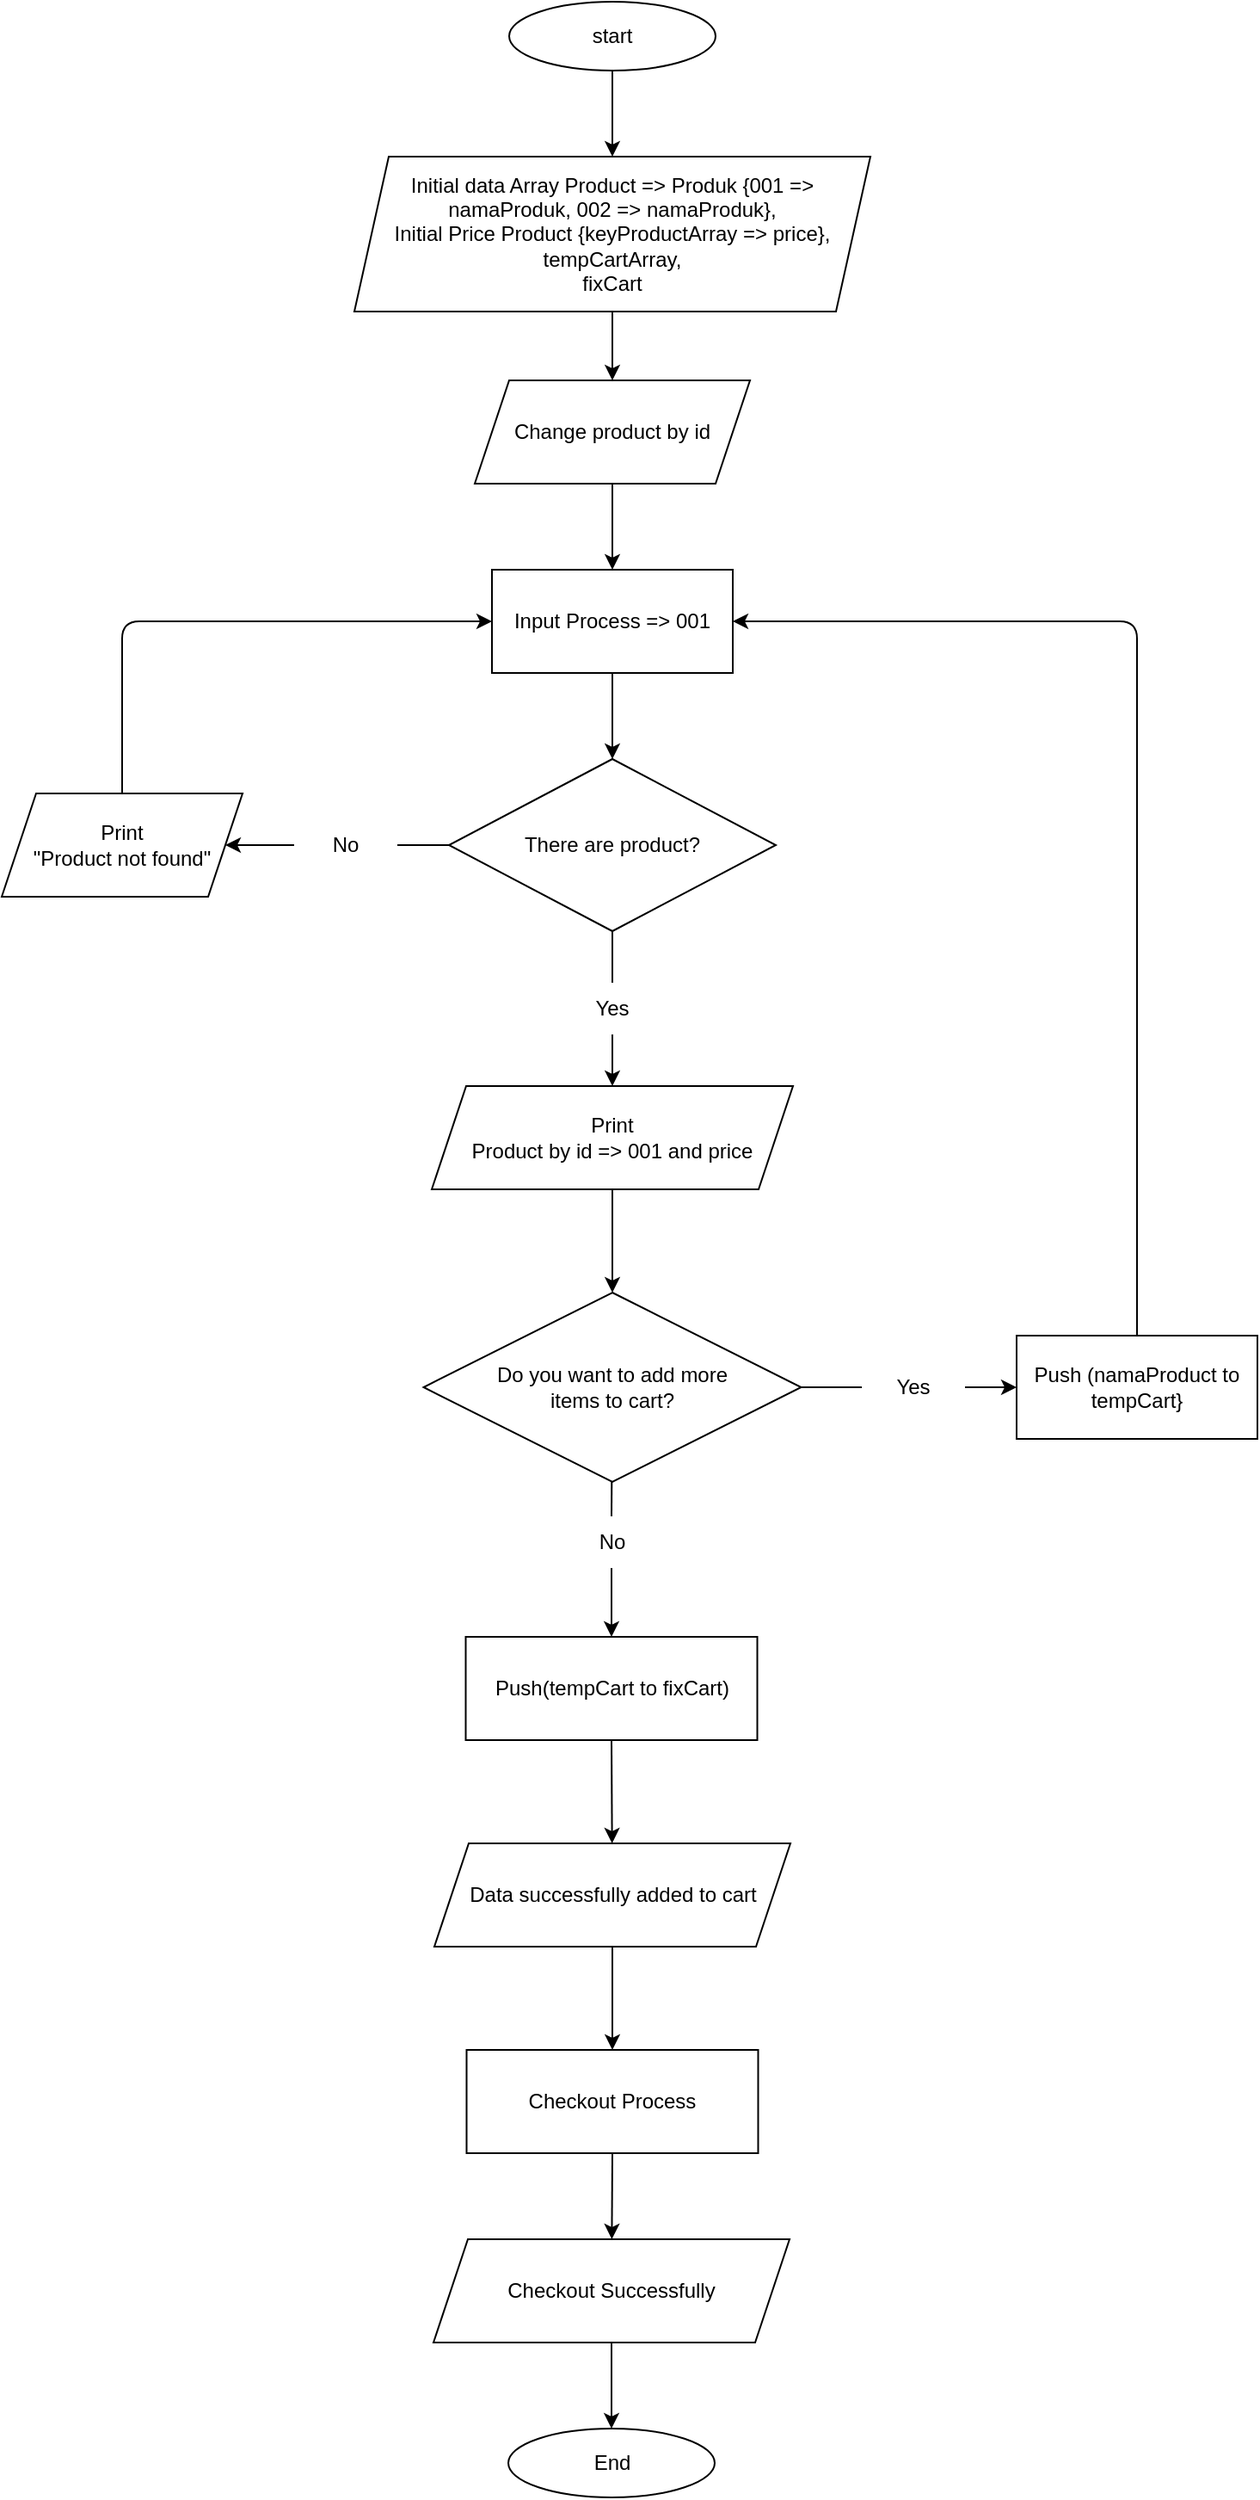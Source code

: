 <mxfile>
    <diagram id="nsD5o0w2wzJ9wr4dZbyv" name="Page-1">
        <mxGraphModel dx="688" dy="350" grid="1" gridSize="10" guides="1" tooltips="1" connect="1" arrows="1" fold="1" page="1" pageScale="1" pageWidth="1169" pageHeight="1654" math="0" shadow="0">
            <root>
                <mxCell id="0"/>
                <mxCell id="1" parent="0"/>
                <mxCell id="27" style="edgeStyle=none;html=1;" edge="1" parent="1" source="2" target="3">
                    <mxGeometry relative="1" as="geometry"/>
                </mxCell>
                <mxCell id="2" value="start" style="ellipse;whiteSpace=wrap;html=1;" vertex="1" parent="1">
                    <mxGeometry x="525" y="50" width="120" height="40" as="geometry"/>
                </mxCell>
                <mxCell id="11" style="edgeStyle=none;html=1;exitX=0.5;exitY=1;exitDx=0;exitDy=0;entryX=0.5;entryY=0;entryDx=0;entryDy=0;" edge="1" parent="1" source="3" target="4">
                    <mxGeometry relative="1" as="geometry"/>
                </mxCell>
                <mxCell id="3" value="Initial data Array Product =&amp;gt; Produk {001 =&amp;gt; namaProduk, 002 =&amp;gt; namaProduk},&lt;br&gt;Initial Price Product {keyProductArray =&amp;gt; price},&lt;br&gt;tempCartArray,&lt;br&gt;fixCart" style="shape=parallelogram;perimeter=parallelogramPerimeter;whiteSpace=wrap;html=1;fixedSize=1;" vertex="1" parent="1">
                    <mxGeometry x="435" y="140" width="300" height="90" as="geometry"/>
                </mxCell>
                <mxCell id="12" style="edgeStyle=none;html=1;exitX=0.5;exitY=1;exitDx=0;exitDy=0;entryX=0.5;entryY=0;entryDx=0;entryDy=0;" edge="1" parent="1" source="4" target="5">
                    <mxGeometry relative="1" as="geometry"/>
                </mxCell>
                <mxCell id="4" value="Change product by id" style="shape=parallelogram;perimeter=parallelogramPerimeter;whiteSpace=wrap;html=1;fixedSize=1;" vertex="1" parent="1">
                    <mxGeometry x="505" y="270" width="160" height="60" as="geometry"/>
                </mxCell>
                <mxCell id="13" style="edgeStyle=none;html=1;exitX=0.5;exitY=1;exitDx=0;exitDy=0;" edge="1" parent="1" source="5" target="6">
                    <mxGeometry relative="1" as="geometry"/>
                </mxCell>
                <mxCell id="5" value="Input Process =&amp;gt; 001" style="rounded=0;whiteSpace=wrap;html=1;" vertex="1" parent="1">
                    <mxGeometry x="515" y="380" width="140" height="60" as="geometry"/>
                </mxCell>
                <mxCell id="9" style="edgeStyle=none;html=1;exitX=0;exitY=0.5;exitDx=0;exitDy=0;startArrow=none;" edge="1" parent="1" source="14" target="8">
                    <mxGeometry relative="1" as="geometry"/>
                </mxCell>
                <mxCell id="17" style="edgeStyle=none;html=1;startArrow=none;" edge="1" parent="1" source="18" target="16">
                    <mxGeometry relative="1" as="geometry"/>
                </mxCell>
                <mxCell id="6" value="There are product?" style="rhombus;whiteSpace=wrap;html=1;" vertex="1" parent="1">
                    <mxGeometry x="490" y="490" width="190" height="100" as="geometry"/>
                </mxCell>
                <mxCell id="10" style="edgeStyle=none;html=1;exitX=0.5;exitY=0;exitDx=0;exitDy=0;entryX=0;entryY=0.5;entryDx=0;entryDy=0;" edge="1" parent="1" source="8" target="5">
                    <mxGeometry relative="1" as="geometry">
                        <Array as="points">
                            <mxPoint x="300" y="410"/>
                        </Array>
                    </mxGeometry>
                </mxCell>
                <mxCell id="8" value="Print&lt;br&gt;&quot;Product not found&quot;" style="shape=parallelogram;perimeter=parallelogramPerimeter;whiteSpace=wrap;html=1;fixedSize=1;" vertex="1" parent="1">
                    <mxGeometry x="230" y="510" width="140" height="60" as="geometry"/>
                </mxCell>
                <mxCell id="14" value="No" style="text;html=1;strokeColor=none;fillColor=none;align=center;verticalAlign=middle;whiteSpace=wrap;rounded=0;" vertex="1" parent="1">
                    <mxGeometry x="400" y="525" width="60" height="30" as="geometry"/>
                </mxCell>
                <mxCell id="15" value="" style="edgeStyle=none;html=1;exitX=0;exitY=0.5;exitDx=0;exitDy=0;endArrow=none;" edge="1" parent="1" source="6" target="14">
                    <mxGeometry relative="1" as="geometry">
                        <mxPoint x="490" y="540" as="sourcePoint"/>
                        <mxPoint x="400" y="540" as="targetPoint"/>
                    </mxGeometry>
                </mxCell>
                <mxCell id="21" style="edgeStyle=none;html=1;exitX=0.5;exitY=1;exitDx=0;exitDy=0;" edge="1" parent="1" source="16" target="20">
                    <mxGeometry relative="1" as="geometry"/>
                </mxCell>
                <mxCell id="16" value="Print&lt;br&gt;Product by id =&amp;gt; 001 and price" style="shape=parallelogram;perimeter=parallelogramPerimeter;whiteSpace=wrap;html=1;fixedSize=1;" vertex="1" parent="1">
                    <mxGeometry x="480" y="680" width="210" height="60" as="geometry"/>
                </mxCell>
                <mxCell id="18" value="Yes" style="text;html=1;strokeColor=none;fillColor=none;align=center;verticalAlign=middle;whiteSpace=wrap;rounded=0;" vertex="1" parent="1">
                    <mxGeometry x="555" y="620" width="60" height="30" as="geometry"/>
                </mxCell>
                <mxCell id="19" value="" style="edgeStyle=none;html=1;endArrow=none;" edge="1" parent="1" source="6" target="18">
                    <mxGeometry relative="1" as="geometry">
                        <mxPoint x="584.853" y="589.923" as="sourcePoint"/>
                        <mxPoint x="584.588" y="680" as="targetPoint"/>
                    </mxGeometry>
                </mxCell>
                <mxCell id="23" style="edgeStyle=none;html=1;exitX=1;exitY=0.5;exitDx=0;exitDy=0;startArrow=none;" edge="1" parent="1" source="24" target="22">
                    <mxGeometry relative="1" as="geometry"/>
                </mxCell>
                <mxCell id="29" style="edgeStyle=none;html=1;entryX=0.5;entryY=0;entryDx=0;entryDy=0;startArrow=none;" edge="1" parent="1" source="30" target="32">
                    <mxGeometry relative="1" as="geometry"/>
                </mxCell>
                <mxCell id="20" value="Do you want to add more &lt;br&gt;items to cart?" style="rhombus;whiteSpace=wrap;html=1;" vertex="1" parent="1">
                    <mxGeometry x="475.25" y="800" width="219.5" height="110" as="geometry"/>
                </mxCell>
                <mxCell id="22" value="Push (namaProduct to tempCart}" style="rounded=0;whiteSpace=wrap;html=1;" vertex="1" parent="1">
                    <mxGeometry x="820" y="825" width="140" height="60" as="geometry"/>
                </mxCell>
                <mxCell id="24" value="Yes" style="text;html=1;strokeColor=none;fillColor=none;align=center;verticalAlign=middle;whiteSpace=wrap;rounded=0;" vertex="1" parent="1">
                    <mxGeometry x="730" y="840" width="60" height="30" as="geometry"/>
                </mxCell>
                <mxCell id="25" value="" style="edgeStyle=none;html=1;exitX=1;exitY=0.5;exitDx=0;exitDy=0;endArrow=none;" edge="1" parent="1" source="20" target="24">
                    <mxGeometry relative="1" as="geometry">
                        <mxPoint x="694.75" y="855" as="sourcePoint"/>
                        <mxPoint x="800" y="855" as="targetPoint"/>
                    </mxGeometry>
                </mxCell>
                <mxCell id="26" value="" style="endArrow=classic;html=1;exitX=0.5;exitY=0;exitDx=0;exitDy=0;entryX=1;entryY=0.5;entryDx=0;entryDy=0;" edge="1" parent="1" source="22" target="5">
                    <mxGeometry width="50" height="50" relative="1" as="geometry">
                        <mxPoint x="860" y="730" as="sourcePoint"/>
                        <mxPoint x="910" y="680" as="targetPoint"/>
                        <Array as="points">
                            <mxPoint x="890" y="410"/>
                        </Array>
                    </mxGeometry>
                </mxCell>
                <mxCell id="35" style="edgeStyle=none;html=1;exitX=0.5;exitY=1;exitDx=0;exitDy=0;" edge="1" parent="1" source="28" target="34">
                    <mxGeometry relative="1" as="geometry"/>
                </mxCell>
                <mxCell id="28" value="Data successfully added to cart" style="shape=parallelogram;perimeter=parallelogramPerimeter;whiteSpace=wrap;html=1;fixedSize=1;" vertex="1" parent="1">
                    <mxGeometry x="481.5" y="1120" width="207" height="60" as="geometry"/>
                </mxCell>
                <mxCell id="30" value="No" style="text;html=1;strokeColor=none;fillColor=none;align=center;verticalAlign=middle;whiteSpace=wrap;rounded=0;" vertex="1" parent="1">
                    <mxGeometry x="554.5" y="930" width="60" height="30" as="geometry"/>
                </mxCell>
                <mxCell id="31" value="" style="edgeStyle=none;html=1;entryX=0.5;entryY=0;entryDx=0;entryDy=0;endArrow=none;" edge="1" parent="1" source="20" target="30">
                    <mxGeometry relative="1" as="geometry">
                        <mxPoint x="585" y="910" as="sourcePoint"/>
                        <mxPoint x="585" y="990" as="targetPoint"/>
                    </mxGeometry>
                </mxCell>
                <mxCell id="33" style="edgeStyle=none;html=1;exitX=0.5;exitY=1;exitDx=0;exitDy=0;" edge="1" parent="1" source="32" target="28">
                    <mxGeometry relative="1" as="geometry"/>
                </mxCell>
                <mxCell id="32" value="&lt;span&gt;Push(tempCart to fixCart)&lt;/span&gt;" style="rounded=0;whiteSpace=wrap;html=1;" vertex="1" parent="1">
                    <mxGeometry x="499.75" y="1000" width="169.5" height="60" as="geometry"/>
                </mxCell>
                <mxCell id="37" style="edgeStyle=none;html=1;exitX=0.5;exitY=1;exitDx=0;exitDy=0;" edge="1" parent="1" source="34" target="36">
                    <mxGeometry relative="1" as="geometry"/>
                </mxCell>
                <mxCell id="34" value="&lt;span&gt;Checkout Process&lt;/span&gt;" style="rounded=0;whiteSpace=wrap;html=1;" vertex="1" parent="1">
                    <mxGeometry x="500.25" y="1240" width="169.5" height="60" as="geometry"/>
                </mxCell>
                <mxCell id="39" style="edgeStyle=none;html=1;" edge="1" parent="1" source="36" target="38">
                    <mxGeometry relative="1" as="geometry"/>
                </mxCell>
                <mxCell id="36" value="Checkout Successfully" style="shape=parallelogram;perimeter=parallelogramPerimeter;whiteSpace=wrap;html=1;fixedSize=1;" vertex="1" parent="1">
                    <mxGeometry x="481" y="1350" width="207" height="60" as="geometry"/>
                </mxCell>
                <mxCell id="38" value="End" style="ellipse;whiteSpace=wrap;html=1;" vertex="1" parent="1">
                    <mxGeometry x="524.5" y="1460" width="120" height="40" as="geometry"/>
                </mxCell>
            </root>
        </mxGraphModel>
    </diagram>
    <diagram id="x5FJZM6bBSfVAeE4E0mA" name="Page-1">
        <mxGraphModel dx="852" dy="2305" grid="1" gridSize="10" guides="1" tooltips="1" connect="1" arrows="1" fold="1" page="1" pageScale="1" pageWidth="1169" pageHeight="1654" math="0" shadow="0">
            <root>
                <mxCell id="0"/>
                <mxCell id="1" parent="0"/>
                <mxCell id="2" value="Start" style="ellipse;whiteSpace=wrap;html=1;" vertex="1" parent="1">
                    <mxGeometry x="440" y="-1640" width="120" height="40" as="geometry"/>
                </mxCell>
                <mxCell id="4" value="Initial data Array Product =&amp;gt; Produk&lt;br&gt;{001 =&amp;gt; N.Product, 002 =&amp;gt; N.Product},&lt;br&gt;Initial Price Product {keyProductArray =&amp;gt; price},&lt;br&gt;tempCartArray,&lt;br&gt;fixCart" style="shape=parallelogram;perimeter=parallelogramPerimeter;whiteSpace=wrap;html=1;fixedSize=1;" vertex="1" parent="1">
                    <mxGeometry x="340" y="-1560" width="320" height="80" as="geometry"/>
                </mxCell>
                <mxCell id="7" value="&lt;span&gt;Change Product by ID&lt;/span&gt;" style="shape=parallelogram;perimeter=parallelogramPerimeter;whiteSpace=wrap;html=1;fixedSize=1;" vertex="1" parent="1">
                    <mxGeometry x="415" y="-1440" width="170" height="50" as="geometry"/>
                </mxCell>
                <mxCell id="8" value="Input Process =&amp;gt; 001" style="rounded=0;whiteSpace=wrap;html=1;" vertex="1" parent="1">
                    <mxGeometry x="410" y="-1350" width="180" height="60" as="geometry"/>
                </mxCell>
                <mxCell id="9" value="There are product?" style="rhombus;whiteSpace=wrap;html=1;" vertex="1" parent="1">
                    <mxGeometry x="420" y="-1240" width="160" height="80" as="geometry"/>
                </mxCell>
                <mxCell id="10" value="Print&amp;nbsp;&lt;br&gt;&quot;Poduct not found&quot;" style="shape=parallelogram;perimeter=parallelogramPerimeter;whiteSpace=wrap;html=1;fixedSize=1;" vertex="1" parent="1">
                    <mxGeometry x="160" y="-1230" width="160" height="60" as="geometry"/>
                </mxCell>
                <mxCell id="11" value="" style="endArrow=classic;html=1;entryX=0.5;entryY=0;entryDx=0;entryDy=0;exitX=0.5;exitY=1;exitDx=0;exitDy=0;" edge="1" parent="1" source="2" target="4">
                    <mxGeometry width="50" height="50" relative="1" as="geometry">
                        <mxPoint x="310" y="-1570" as="sourcePoint"/>
                        <mxPoint x="360" y="-1620" as="targetPoint"/>
                    </mxGeometry>
                </mxCell>
                <mxCell id="12" value="" style="endArrow=classic;html=1;entryX=0.5;entryY=0;entryDx=0;entryDy=0;exitX=0.5;exitY=1;exitDx=0;exitDy=0;" edge="1" parent="1" source="4" target="7">
                    <mxGeometry width="50" height="50" relative="1" as="geometry">
                        <mxPoint x="310" y="-1400" as="sourcePoint"/>
                        <mxPoint x="360" y="-1450" as="targetPoint"/>
                    </mxGeometry>
                </mxCell>
                <mxCell id="13" value="" style="endArrow=classic;html=1;entryX=0.5;entryY=0;entryDx=0;entryDy=0;" edge="1" parent="1" source="7" target="8">
                    <mxGeometry width="50" height="50" relative="1" as="geometry">
                        <mxPoint x="350" y="-1320" as="sourcePoint"/>
                        <mxPoint x="400" y="-1370" as="targetPoint"/>
                    </mxGeometry>
                </mxCell>
                <mxCell id="14" value="" style="endArrow=classic;html=1;entryX=0.5;entryY=0;entryDx=0;entryDy=0;exitX=0.5;exitY=1;exitDx=0;exitDy=0;" edge="1" parent="1" source="8" target="9">
                    <mxGeometry width="50" height="50" relative="1" as="geometry">
                        <mxPoint x="330" y="-1240" as="sourcePoint"/>
                        <mxPoint x="380" y="-1290" as="targetPoint"/>
                    </mxGeometry>
                </mxCell>
                <mxCell id="15" value="" style="endArrow=classic;html=1;exitX=0;exitY=0.5;exitDx=0;exitDy=0;entryX=1;entryY=0.5;entryDx=0;entryDy=0;" edge="1" parent="1" source="9" target="10">
                    <mxGeometry width="50" height="50" relative="1" as="geometry">
                        <mxPoint x="290" y="-1300" as="sourcePoint"/>
                        <mxPoint x="340" y="-1350" as="targetPoint"/>
                    </mxGeometry>
                </mxCell>
                <mxCell id="16" value="" style="endArrow=classic;html=1;exitX=0;exitY=0.5;exitDx=0;exitDy=0;entryX=0;entryY=0.5;entryDx=0;entryDy=0;" edge="1" parent="1" source="10" target="8">
                    <mxGeometry width="50" height="50" relative="1" as="geometry">
                        <mxPoint x="160" y="-1260" as="sourcePoint"/>
                        <mxPoint x="410" y="-1310" as="targetPoint"/>
                        <Array as="points">
                            <mxPoint x="120" y="-1200"/>
                            <mxPoint x="120" y="-1320"/>
                        </Array>
                    </mxGeometry>
                </mxCell>
                <mxCell id="17" value="No" style="text;html=1;strokeColor=none;fillColor=none;align=center;verticalAlign=middle;whiteSpace=wrap;rounded=0;" vertex="1" parent="1">
                    <mxGeometry x="340" y="-1230" width="60" height="30" as="geometry"/>
                </mxCell>
                <mxCell id="19" value="Print&amp;nbsp;&lt;br&gt;Product by id =&amp;gt; 001 and Price" style="shape=parallelogram;perimeter=parallelogramPerimeter;whiteSpace=wrap;html=1;fixedSize=1;" vertex="1" parent="1">
                    <mxGeometry x="390" y="-1080" width="220" height="60" as="geometry"/>
                </mxCell>
                <mxCell id="20" value="" style="endArrow=classic;html=1;exitX=0.5;exitY=1;exitDx=0;exitDy=0;entryX=0.5;entryY=0;entryDx=0;entryDy=0;" edge="1" parent="1" source="9" target="19">
                    <mxGeometry width="50" height="50" relative="1" as="geometry">
                        <mxPoint x="630" y="-1100" as="sourcePoint"/>
                        <mxPoint x="620" y="-1130" as="targetPoint"/>
                    </mxGeometry>
                </mxCell>
                <mxCell id="21" value="Do you want to add more &lt;br&gt;items to cart?" style="rhombus;whiteSpace=wrap;html=1;" vertex="1" parent="1">
                    <mxGeometry x="382.5" y="-960" width="235" height="110" as="geometry"/>
                </mxCell>
                <mxCell id="22" value="" style="endArrow=classic;html=1;entryX=0.5;entryY=0;entryDx=0;entryDy=0;exitX=0.5;exitY=1;exitDx=0;exitDy=0;" edge="1" parent="1" source="19" target="21">
                    <mxGeometry width="50" height="50" relative="1" as="geometry">
                        <mxPoint x="300" y="-910" as="sourcePoint"/>
                        <mxPoint x="350" y="-960" as="targetPoint"/>
                    </mxGeometry>
                </mxCell>
                <mxCell id="23" value="Push (namaProduct, tempCart)" style="rounded=0;whiteSpace=wrap;html=1;" vertex="1" parent="1">
                    <mxGeometry x="720" y="-940" width="190" height="70" as="geometry"/>
                </mxCell>
                <mxCell id="24" value="" style="endArrow=classic;html=1;exitX=1;exitY=0.5;exitDx=0;exitDy=0;entryX=0;entryY=0.5;entryDx=0;entryDy=0;" edge="1" parent="1" source="21" target="23">
                    <mxGeometry width="50" height="50" relative="1" as="geometry">
                        <mxPoint x="680" y="-910" as="sourcePoint"/>
                        <mxPoint x="730" y="-960" as="targetPoint"/>
                    </mxGeometry>
                </mxCell>
                <mxCell id="25" value="Yes" style="text;html=1;strokeColor=none;fillColor=none;align=center;verticalAlign=middle;whiteSpace=wrap;rounded=0;" vertex="1" parent="1">
                    <mxGeometry x="640" y="-940" width="60" height="30" as="geometry"/>
                </mxCell>
                <mxCell id="26" value="Yes" style="text;html=1;strokeColor=none;fillColor=none;align=center;verticalAlign=middle;whiteSpace=wrap;rounded=0;" vertex="1" parent="1">
                    <mxGeometry x="490" y="-1140" width="60" height="30" as="geometry"/>
                </mxCell>
                <mxCell id="27" value="Push(tempCart,fixCart)" style="rounded=0;whiteSpace=wrap;html=1;" vertex="1" parent="1">
                    <mxGeometry x="415" y="-800" width="170" height="60" as="geometry"/>
                </mxCell>
                <mxCell id="28" value="" style="endArrow=classic;html=1;entryX=0.5;entryY=0;entryDx=0;entryDy=0;exitX=0.5;exitY=1;exitDx=0;exitDy=0;" edge="1" parent="1" source="21" target="27">
                    <mxGeometry width="50" height="50" relative="1" as="geometry">
                        <mxPoint x="200" y="-790" as="sourcePoint"/>
                        <mxPoint x="250" y="-840" as="targetPoint"/>
                    </mxGeometry>
                </mxCell>
                <mxCell id="29" value="Data succesfully added to cart" style="shape=parallelogram;perimeter=parallelogramPerimeter;whiteSpace=wrap;html=1;fixedSize=1;" vertex="1" parent="1">
                    <mxGeometry x="400" y="-680" width="200" height="70" as="geometry"/>
                </mxCell>
                <mxCell id="31" value="Checkout process" style="rounded=0;whiteSpace=wrap;html=1;" vertex="1" parent="1">
                    <mxGeometry x="415" y="-560" width="170" height="70" as="geometry"/>
                </mxCell>
                <mxCell id="32" value="Checkout Successfully" style="shape=parallelogram;perimeter=parallelogramPerimeter;whiteSpace=wrap;html=1;fixedSize=1;" vertex="1" parent="1">
                    <mxGeometry x="400" y="-440" width="200" height="70" as="geometry"/>
                </mxCell>
                <mxCell id="33" value="End" style="ellipse;whiteSpace=wrap;html=1;" vertex="1" parent="1">
                    <mxGeometry x="445" y="-320" width="110" height="40" as="geometry"/>
                </mxCell>
                <mxCell id="34" value="" style="endArrow=classic;html=1;entryX=0.5;entryY=0;entryDx=0;entryDy=0;exitX=0.5;exitY=1;exitDx=0;exitDy=0;" edge="1" parent="1" source="27" target="29">
                    <mxGeometry width="50" height="50" relative="1" as="geometry">
                        <mxPoint x="270" y="-660" as="sourcePoint"/>
                        <mxPoint x="320" y="-710" as="targetPoint"/>
                    </mxGeometry>
                </mxCell>
                <mxCell id="35" value="" style="endArrow=classic;html=1;entryX=0.5;entryY=0;entryDx=0;entryDy=0;exitX=0.5;exitY=1;exitDx=0;exitDy=0;" edge="1" parent="1" source="29" target="31">
                    <mxGeometry width="50" height="50" relative="1" as="geometry">
                        <mxPoint x="320" y="-550" as="sourcePoint"/>
                        <mxPoint x="370" y="-600" as="targetPoint"/>
                    </mxGeometry>
                </mxCell>
                <mxCell id="36" value="" style="endArrow=classic;html=1;entryX=0.5;entryY=0;entryDx=0;entryDy=0;exitX=0.5;exitY=1;exitDx=0;exitDy=0;" edge="1" parent="1" source="31" target="32">
                    <mxGeometry width="50" height="50" relative="1" as="geometry">
                        <mxPoint x="270" y="-410" as="sourcePoint"/>
                        <mxPoint x="320" y="-460" as="targetPoint"/>
                    </mxGeometry>
                </mxCell>
                <mxCell id="37" value="" style="endArrow=classic;html=1;entryX=0.5;entryY=0;entryDx=0;entryDy=0;exitX=0.5;exitY=1;exitDx=0;exitDy=0;" edge="1" parent="1" source="32" target="33">
                    <mxGeometry width="50" height="50" relative="1" as="geometry">
                        <mxPoint x="210" y="-250" as="sourcePoint"/>
                        <mxPoint x="260" y="-300" as="targetPoint"/>
                    </mxGeometry>
                </mxCell>
                <mxCell id="38" value="" style="endArrow=classic;html=1;exitX=0.5;exitY=0;exitDx=0;exitDy=0;entryX=1;entryY=0.5;entryDx=0;entryDy=0;" edge="1" parent="1" source="23" target="8">
                    <mxGeometry width="50" height="50" relative="1" as="geometry">
                        <mxPoint x="710" y="-1120" as="sourcePoint"/>
                        <mxPoint x="760" y="-1170" as="targetPoint"/>
                        <Array as="points">
                            <mxPoint x="815" y="-1320"/>
                        </Array>
                    </mxGeometry>
                </mxCell>
            </root>
        </mxGraphModel>
    </diagram>
</mxfile>